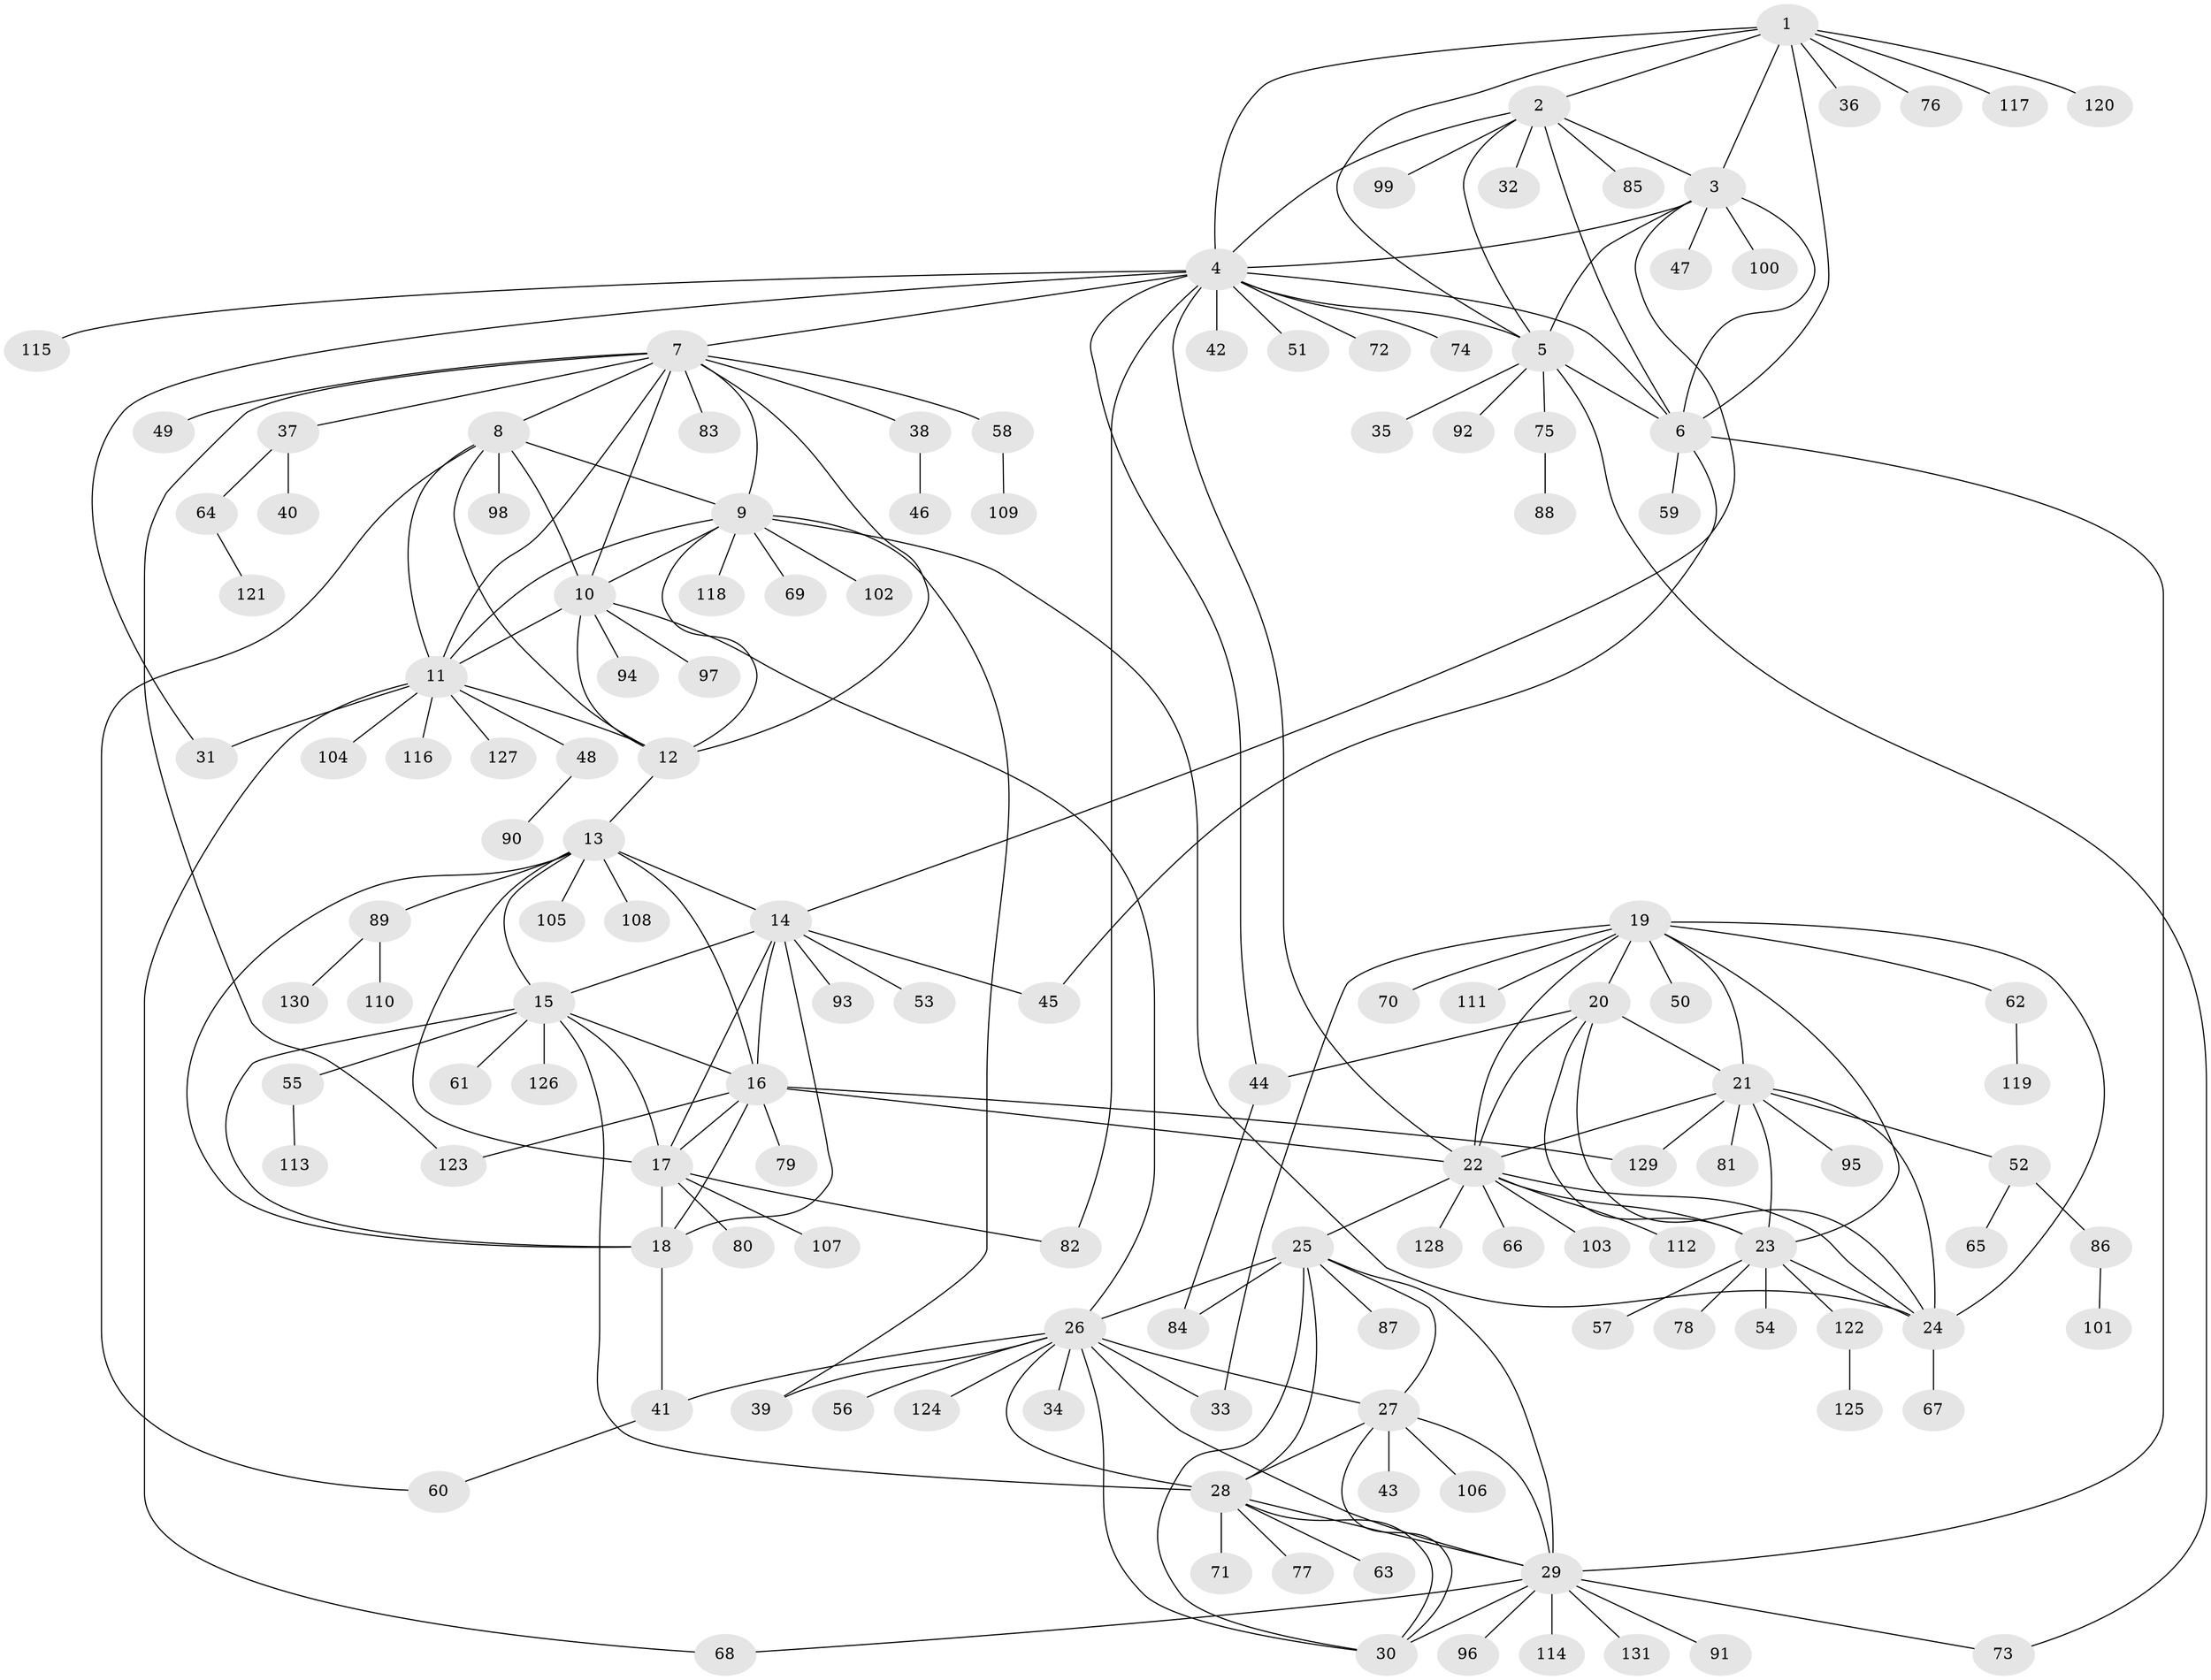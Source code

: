 // coarse degree distribution, {9: 0.038461538461538464, 8: 0.11538461538461539, 13: 0.01282051282051282, 7: 0.038461538461538464, 3: 0.02564102564102564, 5: 0.038461538461538464, 10: 0.02564102564102564, 6: 0.01282051282051282, 2: 0.1282051282051282, 1: 0.5641025641025641}
// Generated by graph-tools (version 1.1) at 2025/19/03/04/25 18:19:34]
// undirected, 131 vertices, 199 edges
graph export_dot {
graph [start="1"]
  node [color=gray90,style=filled];
  1;
  2;
  3;
  4;
  5;
  6;
  7;
  8;
  9;
  10;
  11;
  12;
  13;
  14;
  15;
  16;
  17;
  18;
  19;
  20;
  21;
  22;
  23;
  24;
  25;
  26;
  27;
  28;
  29;
  30;
  31;
  32;
  33;
  34;
  35;
  36;
  37;
  38;
  39;
  40;
  41;
  42;
  43;
  44;
  45;
  46;
  47;
  48;
  49;
  50;
  51;
  52;
  53;
  54;
  55;
  56;
  57;
  58;
  59;
  60;
  61;
  62;
  63;
  64;
  65;
  66;
  67;
  68;
  69;
  70;
  71;
  72;
  73;
  74;
  75;
  76;
  77;
  78;
  79;
  80;
  81;
  82;
  83;
  84;
  85;
  86;
  87;
  88;
  89;
  90;
  91;
  92;
  93;
  94;
  95;
  96;
  97;
  98;
  99;
  100;
  101;
  102;
  103;
  104;
  105;
  106;
  107;
  108;
  109;
  110;
  111;
  112;
  113;
  114;
  115;
  116;
  117;
  118;
  119;
  120;
  121;
  122;
  123;
  124;
  125;
  126;
  127;
  128;
  129;
  130;
  131;
  1 -- 2;
  1 -- 3;
  1 -- 4;
  1 -- 5;
  1 -- 6;
  1 -- 36;
  1 -- 76;
  1 -- 117;
  1 -- 120;
  2 -- 3;
  2 -- 4;
  2 -- 5;
  2 -- 6;
  2 -- 32;
  2 -- 85;
  2 -- 99;
  3 -- 4;
  3 -- 5;
  3 -- 6;
  3 -- 14;
  3 -- 47;
  3 -- 100;
  4 -- 5;
  4 -- 6;
  4 -- 7;
  4 -- 22;
  4 -- 31;
  4 -- 42;
  4 -- 44;
  4 -- 51;
  4 -- 72;
  4 -- 74;
  4 -- 82;
  4 -- 115;
  5 -- 6;
  5 -- 35;
  5 -- 73;
  5 -- 75;
  5 -- 92;
  6 -- 29;
  6 -- 45;
  6 -- 59;
  7 -- 8;
  7 -- 9;
  7 -- 10;
  7 -- 11;
  7 -- 12;
  7 -- 37;
  7 -- 38;
  7 -- 49;
  7 -- 58;
  7 -- 83;
  7 -- 123;
  8 -- 9;
  8 -- 10;
  8 -- 11;
  8 -- 12;
  8 -- 60;
  8 -- 98;
  9 -- 10;
  9 -- 11;
  9 -- 12;
  9 -- 24;
  9 -- 39;
  9 -- 69;
  9 -- 102;
  9 -- 118;
  10 -- 11;
  10 -- 12;
  10 -- 26;
  10 -- 94;
  10 -- 97;
  11 -- 12;
  11 -- 31;
  11 -- 48;
  11 -- 68;
  11 -- 104;
  11 -- 116;
  11 -- 127;
  12 -- 13;
  13 -- 14;
  13 -- 15;
  13 -- 16;
  13 -- 17;
  13 -- 18;
  13 -- 89;
  13 -- 105;
  13 -- 108;
  14 -- 15;
  14 -- 16;
  14 -- 17;
  14 -- 18;
  14 -- 45;
  14 -- 53;
  14 -- 93;
  15 -- 16;
  15 -- 17;
  15 -- 18;
  15 -- 28;
  15 -- 55;
  15 -- 61;
  15 -- 126;
  16 -- 17;
  16 -- 18;
  16 -- 22;
  16 -- 79;
  16 -- 123;
  16 -- 129;
  17 -- 18;
  17 -- 80;
  17 -- 82;
  17 -- 107;
  18 -- 41;
  19 -- 20;
  19 -- 21;
  19 -- 22;
  19 -- 23;
  19 -- 24;
  19 -- 33;
  19 -- 50;
  19 -- 62;
  19 -- 70;
  19 -- 111;
  20 -- 21;
  20 -- 22;
  20 -- 23;
  20 -- 24;
  20 -- 44;
  21 -- 22;
  21 -- 23;
  21 -- 24;
  21 -- 52;
  21 -- 81;
  21 -- 95;
  21 -- 129;
  22 -- 23;
  22 -- 24;
  22 -- 25;
  22 -- 66;
  22 -- 103;
  22 -- 112;
  22 -- 128;
  23 -- 24;
  23 -- 54;
  23 -- 57;
  23 -- 78;
  23 -- 122;
  24 -- 67;
  25 -- 26;
  25 -- 27;
  25 -- 28;
  25 -- 29;
  25 -- 30;
  25 -- 84;
  25 -- 87;
  26 -- 27;
  26 -- 28;
  26 -- 29;
  26 -- 30;
  26 -- 33;
  26 -- 34;
  26 -- 39;
  26 -- 41;
  26 -- 56;
  26 -- 124;
  27 -- 28;
  27 -- 29;
  27 -- 30;
  27 -- 43;
  27 -- 106;
  28 -- 29;
  28 -- 30;
  28 -- 63;
  28 -- 71;
  28 -- 77;
  29 -- 30;
  29 -- 68;
  29 -- 73;
  29 -- 91;
  29 -- 96;
  29 -- 114;
  29 -- 131;
  37 -- 40;
  37 -- 64;
  38 -- 46;
  41 -- 60;
  44 -- 84;
  48 -- 90;
  52 -- 65;
  52 -- 86;
  55 -- 113;
  58 -- 109;
  62 -- 119;
  64 -- 121;
  75 -- 88;
  86 -- 101;
  89 -- 110;
  89 -- 130;
  122 -- 125;
}
